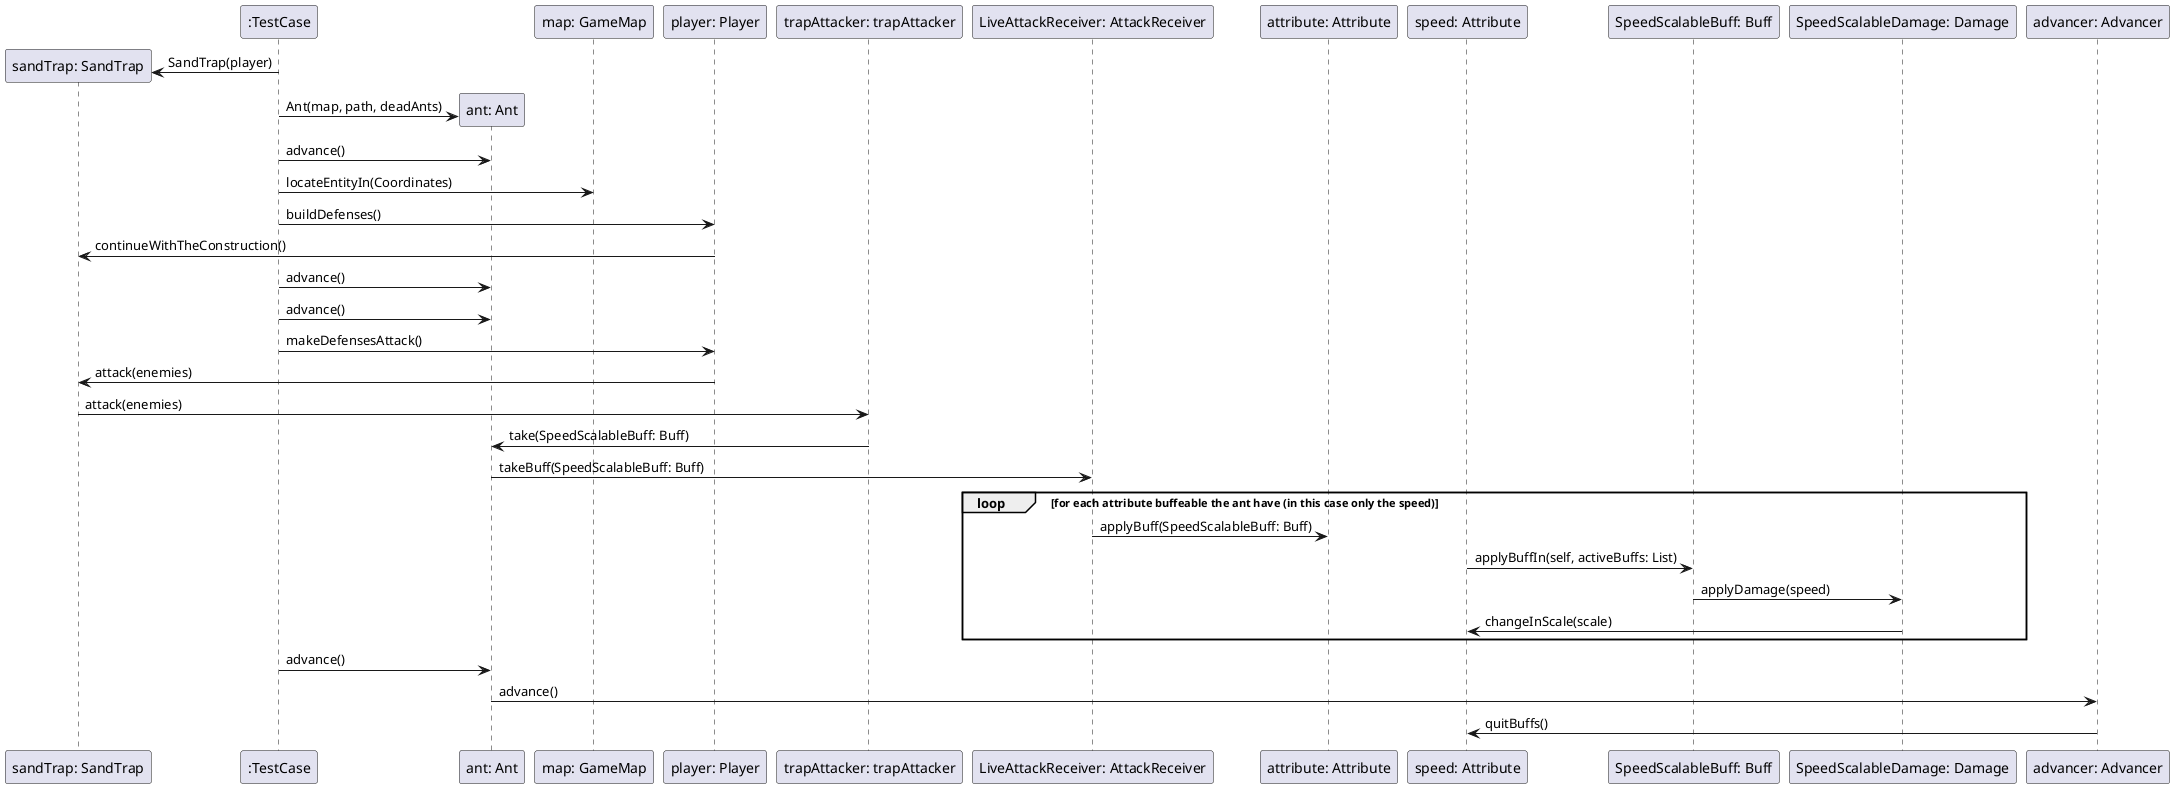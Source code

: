 @startuml
'https://plantuml.com/sequence-diagram

Create "sandTrap: SandTrap"
":TestCase" -> "sandTrap: SandTrap": SandTrap(player)
Create "ant: Ant"
":TestCase" -> "ant: Ant": Ant(map, path, deadAnts)
":TestCase" -> "ant: Ant": advance()

":TestCase" -> "map: GameMap": locateEntityIn(Coordinates)
":TestCase" -> "player: Player": buildDefenses()
"player: Player" -> "sandTrap: SandTrap": continueWithTheConstruction()

":TestCase" -> "ant: Ant": advance()
":TestCase" -> "ant: Ant": advance()
":TestCase" -> "player: Player": makeDefensesAttack()
"player: Player" -> "sandTrap: SandTrap": attack(enemies)
"sandTrap: SandTrap" -> "trapAttacker: trapAttacker": attack(enemies)

"trapAttacker: trapAttacker" -> "ant: Ant": take(SpeedScalableBuff: Buff)
"ant: Ant" -> "LiveAttackReceiver: AttackReceiver": takeBuff(SpeedScalableBuff: Buff)

loop for each attribute buffeable the ant have (in this case only the speed)
"LiveAttackReceiver: AttackReceiver" -> "attribute: Attribute": applyBuff(SpeedScalableBuff: Buff)
"speed: Attribute" -> "SpeedScalableBuff: Buff": applyBuffIn(self, activeBuffs: List)
"SpeedScalableBuff: Buff" -> "SpeedScalableDamage: Damage": applyDamage(speed)
"SpeedScalableDamage: Damage" -> "speed: Attribute": changeInScale(scale)
end loop

":TestCase" -> "ant: Ant": advance()
"ant: Ant" -> "advancer: Advancer": advance()
"advancer: Advancer" -> "speed: Attribute": quitBuffs()


@enduml